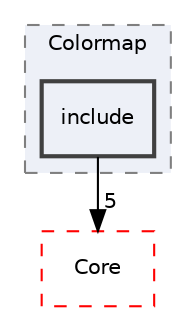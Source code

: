 digraph "include"
{
 // LATEX_PDF_SIZE
  edge [fontname="Helvetica",fontsize="10",labelfontname="Helvetica",labelfontsize="10"];
  node [fontname="Helvetica",fontsize="10",shape=record];
  compound=true
  subgraph clusterdir_acdb1baddc58a1ee5facc89786809972 {
    graph [ bgcolor="#edf0f7", pencolor="grey50", style="filled,dashed,", label="Colormap", fontname="Helvetica", fontsize="10", URL="dir_acdb1baddc58a1ee5facc89786809972.html"]
  dir_287fa61d66b01f69f0c5771aba76c405 [shape=box, label="include", style="filled,bold,", fillcolor="#edf0f7", color="grey25", URL="dir_287fa61d66b01f69f0c5771aba76c405.html"];
  }
  dir_cac7f9cecb9aa42a0bd05452dddd8a21 [shape=box, label="Core", style="dashed,", fillcolor="#edf0f7", color="red", URL="dir_cac7f9cecb9aa42a0bd05452dddd8a21.html"];
  dir_287fa61d66b01f69f0c5771aba76c405->dir_cac7f9cecb9aa42a0bd05452dddd8a21 [headlabel="5", labeldistance=1.5 headhref="dir_000077_000014.html"];
}
